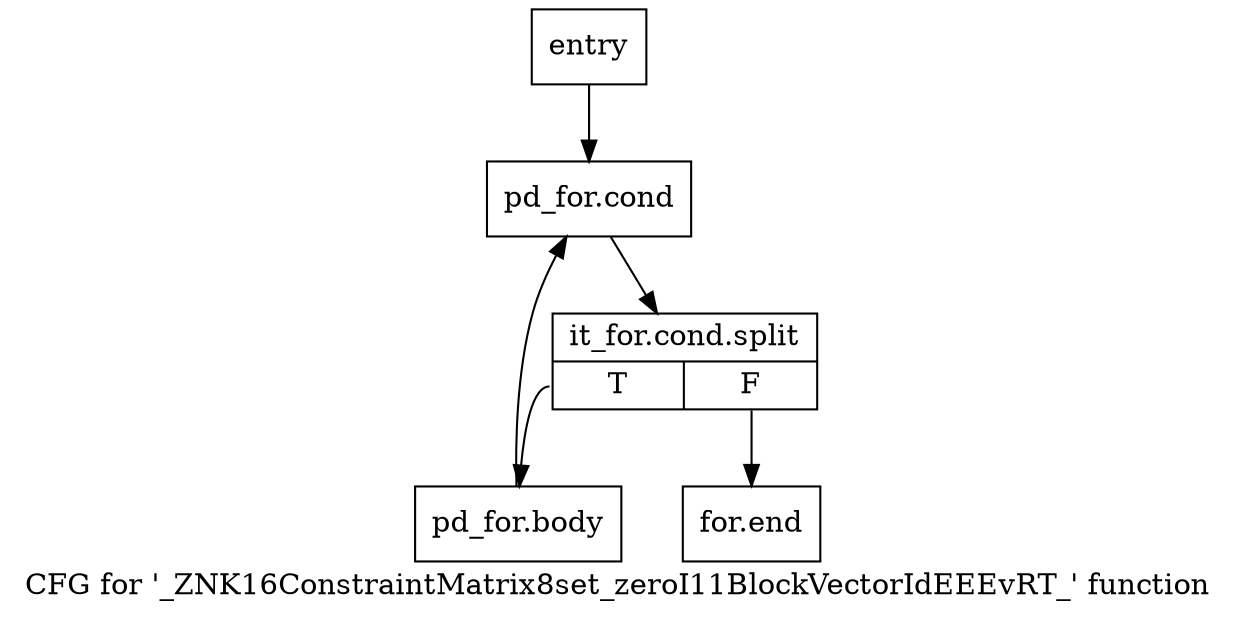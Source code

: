digraph "CFG for '_ZNK16ConstraintMatrix8set_zeroI11BlockVectorIdEEEvRT_' function" {
	label="CFG for '_ZNK16ConstraintMatrix8set_zeroI11BlockVectorIdEEEvRT_' function";

	Node0x412c9a0 [shape=record,label="{entry}"];
	Node0x412c9a0 -> Node0x412d270;
	Node0x412d270 [shape=record,label="{pd_for.cond}"];
	Node0x412d270 -> Node0x9ebea50;
	Node0x9ebea50 [shape=record,label="{it_for.cond.split|{<s0>T|<s1>F}}"];
	Node0x9ebea50:s0 -> Node0x412d2c0;
	Node0x9ebea50:s1 -> Node0x412d310;
	Node0x412d2c0 [shape=record,label="{pd_for.body}"];
	Node0x412d2c0 -> Node0x412d270;
	Node0x412d310 [shape=record,label="{for.end}"];
}
